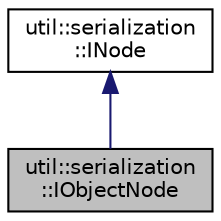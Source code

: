 digraph "util::serialization::IObjectNode"
{
 // LATEX_PDF_SIZE
  edge [fontname="Helvetica",fontsize="10",labelfontname="Helvetica",labelfontsize="10"];
  node [fontname="Helvetica",fontsize="10",shape=record];
  Node1 [label="util::serialization\l::IObjectNode",height=0.2,width=0.4,color="black", fillcolor="grey75", style="filled", fontcolor="black",tooltip="Object node."];
  Node2 -> Node1 [dir="back",color="midnightblue",fontsize="10",style="solid",fontname="Helvetica"];
  Node2 [label="util::serialization\l::INode",height=0.2,width=0.4,color="black", fillcolor="white", style="filled",URL="$classutil_1_1serialization_1_1_i_node.html",tooltip="Serialization node."];
}
